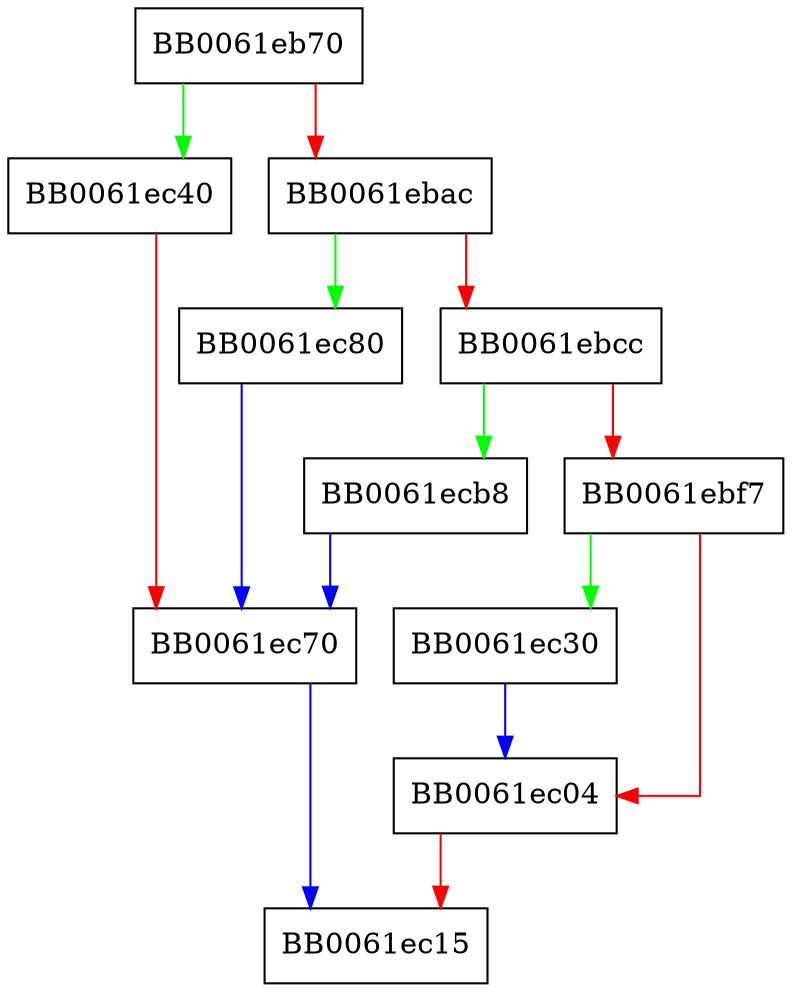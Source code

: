 digraph PKCS12_item_i2d_encrypt {
  node [shape="box"];
  graph [splines=ortho];
  BB0061eb70 -> BB0061ec40 [color="green"];
  BB0061eb70 -> BB0061ebac [color="red"];
  BB0061ebac -> BB0061ec80 [color="green"];
  BB0061ebac -> BB0061ebcc [color="red"];
  BB0061ebcc -> BB0061ecb8 [color="green"];
  BB0061ebcc -> BB0061ebf7 [color="red"];
  BB0061ebf7 -> BB0061ec30 [color="green"];
  BB0061ebf7 -> BB0061ec04 [color="red"];
  BB0061ec04 -> BB0061ec15 [color="red"];
  BB0061ec30 -> BB0061ec04 [color="blue"];
  BB0061ec40 -> BB0061ec70 [color="red"];
  BB0061ec70 -> BB0061ec15 [color="blue"];
  BB0061ec80 -> BB0061ec70 [color="blue"];
  BB0061ecb8 -> BB0061ec70 [color="blue"];
}